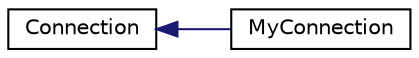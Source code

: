 digraph "Graphical Class Hierarchy"
{
  edge [fontname="Helvetica",fontsize="10",labelfontname="Helvetica",labelfontsize="10"];
  node [fontname="Helvetica",fontsize="10",shape=record];
  rankdir="LR";
  Node1 [label="Connection",height=0.2,width=0.4,color="black", fillcolor="white", style="filled",URL="$class_connection.html",tooltip="Generic class for networking. "];
  Node1 -> Node2 [dir="back",color="midnightblue",fontsize="10",style="solid",fontname="Helvetica"];
  Node2 [label="MyConnection",height=0.2,width=0.4,color="black", fillcolor="white", style="filled",URL="$class_my_connection.html"];
}
